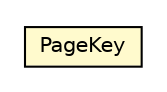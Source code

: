 #!/usr/local/bin/dot
#
# Class diagram 
# Generated by UMLGraph version R5_6-24-gf6e263 (http://www.umlgraph.org/)
#

digraph G {
	edge [fontname="Helvetica",fontsize=10,labelfontname="Helvetica",labelfontsize=10];
	node [fontname="Helvetica",fontsize=10,shape=plaintext];
	nodesep=0.25;
	ranksep=0.5;
	// com.orientechnologies.orient.core.storage.cache.chm.PageKey
	c7781590 [label=<<table title="com.orientechnologies.orient.core.storage.cache.chm.PageKey" border="0" cellborder="1" cellspacing="0" cellpadding="2" port="p" bgcolor="lemonChiffon" href="./PageKey.html">
		<tr><td><table border="0" cellspacing="0" cellpadding="1">
<tr><td align="center" balign="center"> PageKey </td></tr>
		</table></td></tr>
		</table>>, URL="./PageKey.html", fontname="Helvetica", fontcolor="black", fontsize=10.0];
}

